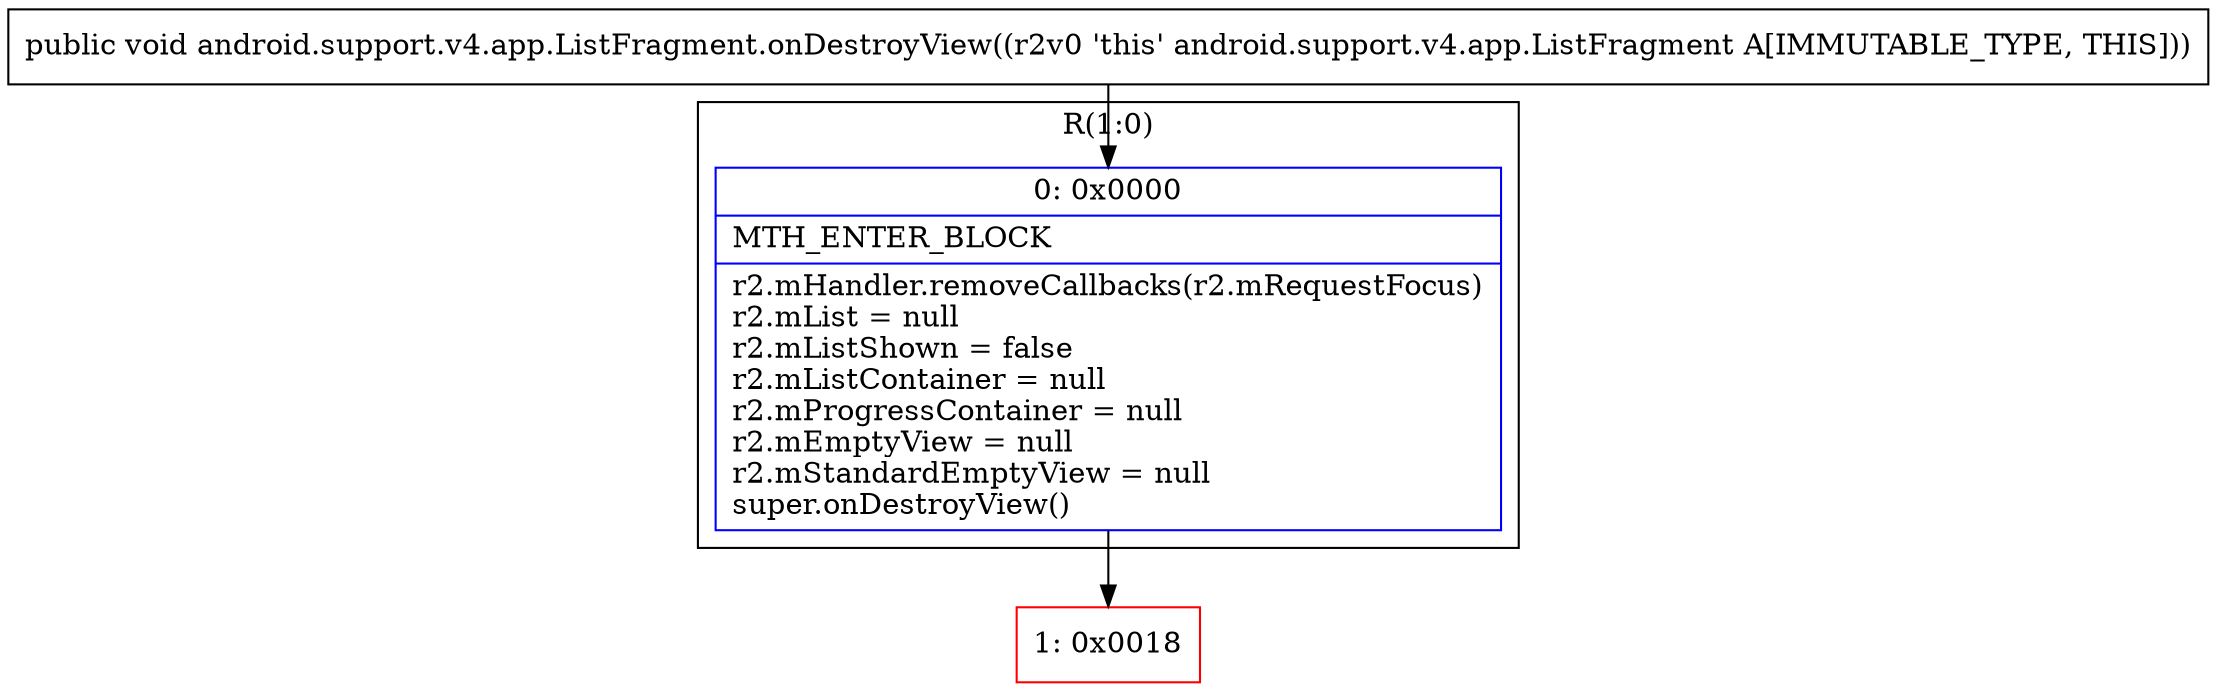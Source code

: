 digraph "CFG forandroid.support.v4.app.ListFragment.onDestroyView()V" {
subgraph cluster_Region_1728069929 {
label = "R(1:0)";
node [shape=record,color=blue];
Node_0 [shape=record,label="{0\:\ 0x0000|MTH_ENTER_BLOCK\l|r2.mHandler.removeCallbacks(r2.mRequestFocus)\lr2.mList = null\lr2.mListShown = false\lr2.mListContainer = null\lr2.mProgressContainer = null\lr2.mEmptyView = null\lr2.mStandardEmptyView = null\lsuper.onDestroyView()\l}"];
}
Node_1 [shape=record,color=red,label="{1\:\ 0x0018}"];
MethodNode[shape=record,label="{public void android.support.v4.app.ListFragment.onDestroyView((r2v0 'this' android.support.v4.app.ListFragment A[IMMUTABLE_TYPE, THIS])) }"];
MethodNode -> Node_0;
Node_0 -> Node_1;
}

